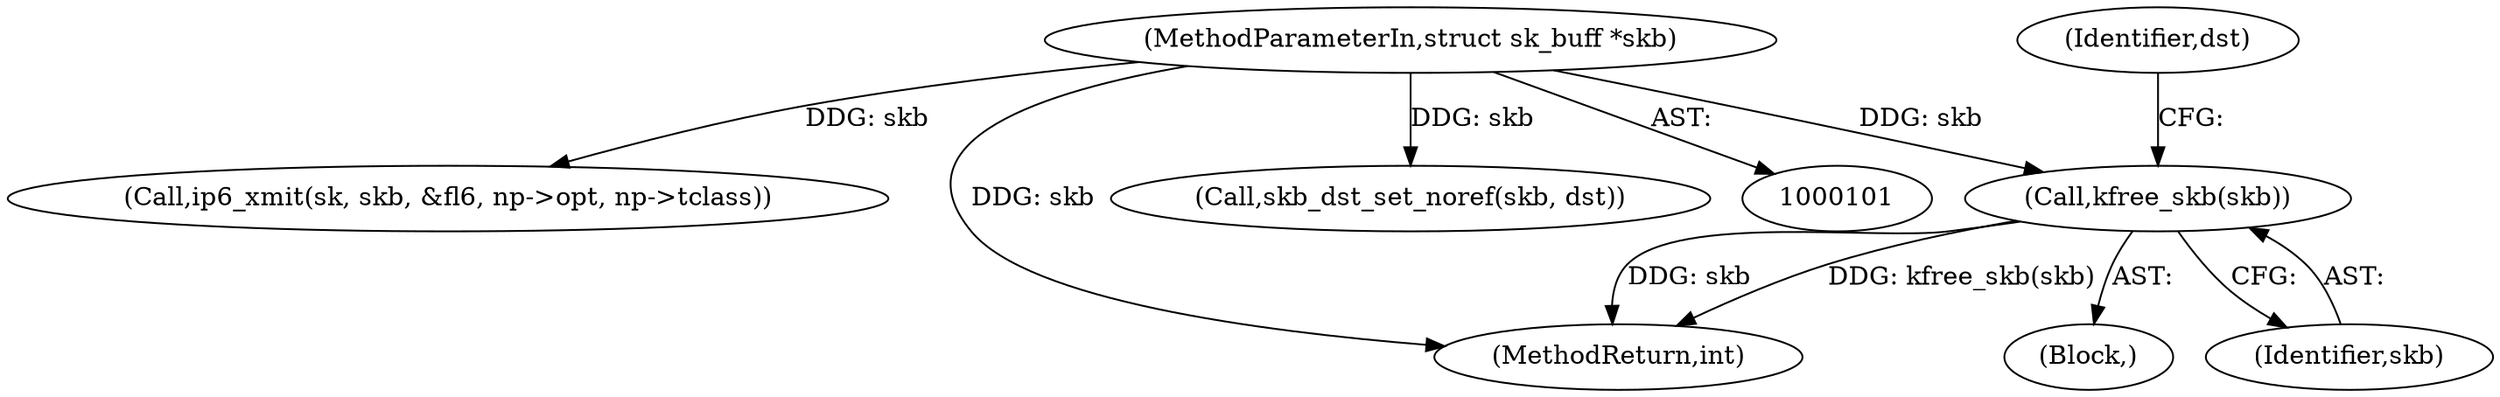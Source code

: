 digraph "0_linux_45f6fad84cc305103b28d73482b344d7f5b76f39_9@API" {
"1000136" [label="(Call,kfree_skb(skb))"];
"1000103" [label="(MethodParameterIn,struct sk_buff *skb)"];
"1000154" [label="(Call,ip6_xmit(sk, skb, &fl6, np->opt, np->tclass))"];
"1000140" [label="(Identifier,dst)"];
"1000168" [label="(MethodReturn,int)"];
"1000103" [label="(MethodParameterIn,struct sk_buff *skb)"];
"1000142" [label="(Call,skb_dst_set_noref(skb, dst))"];
"1000136" [label="(Call,kfree_skb(skb))"];
"1000123" [label="(Block,)"];
"1000137" [label="(Identifier,skb)"];
"1000136" -> "1000123"  [label="AST: "];
"1000136" -> "1000137"  [label="CFG: "];
"1000137" -> "1000136"  [label="AST: "];
"1000140" -> "1000136"  [label="CFG: "];
"1000136" -> "1000168"  [label="DDG: kfree_skb(skb)"];
"1000136" -> "1000168"  [label="DDG: skb"];
"1000103" -> "1000136"  [label="DDG: skb"];
"1000103" -> "1000101"  [label="AST: "];
"1000103" -> "1000168"  [label="DDG: skb"];
"1000103" -> "1000142"  [label="DDG: skb"];
"1000103" -> "1000154"  [label="DDG: skb"];
}
